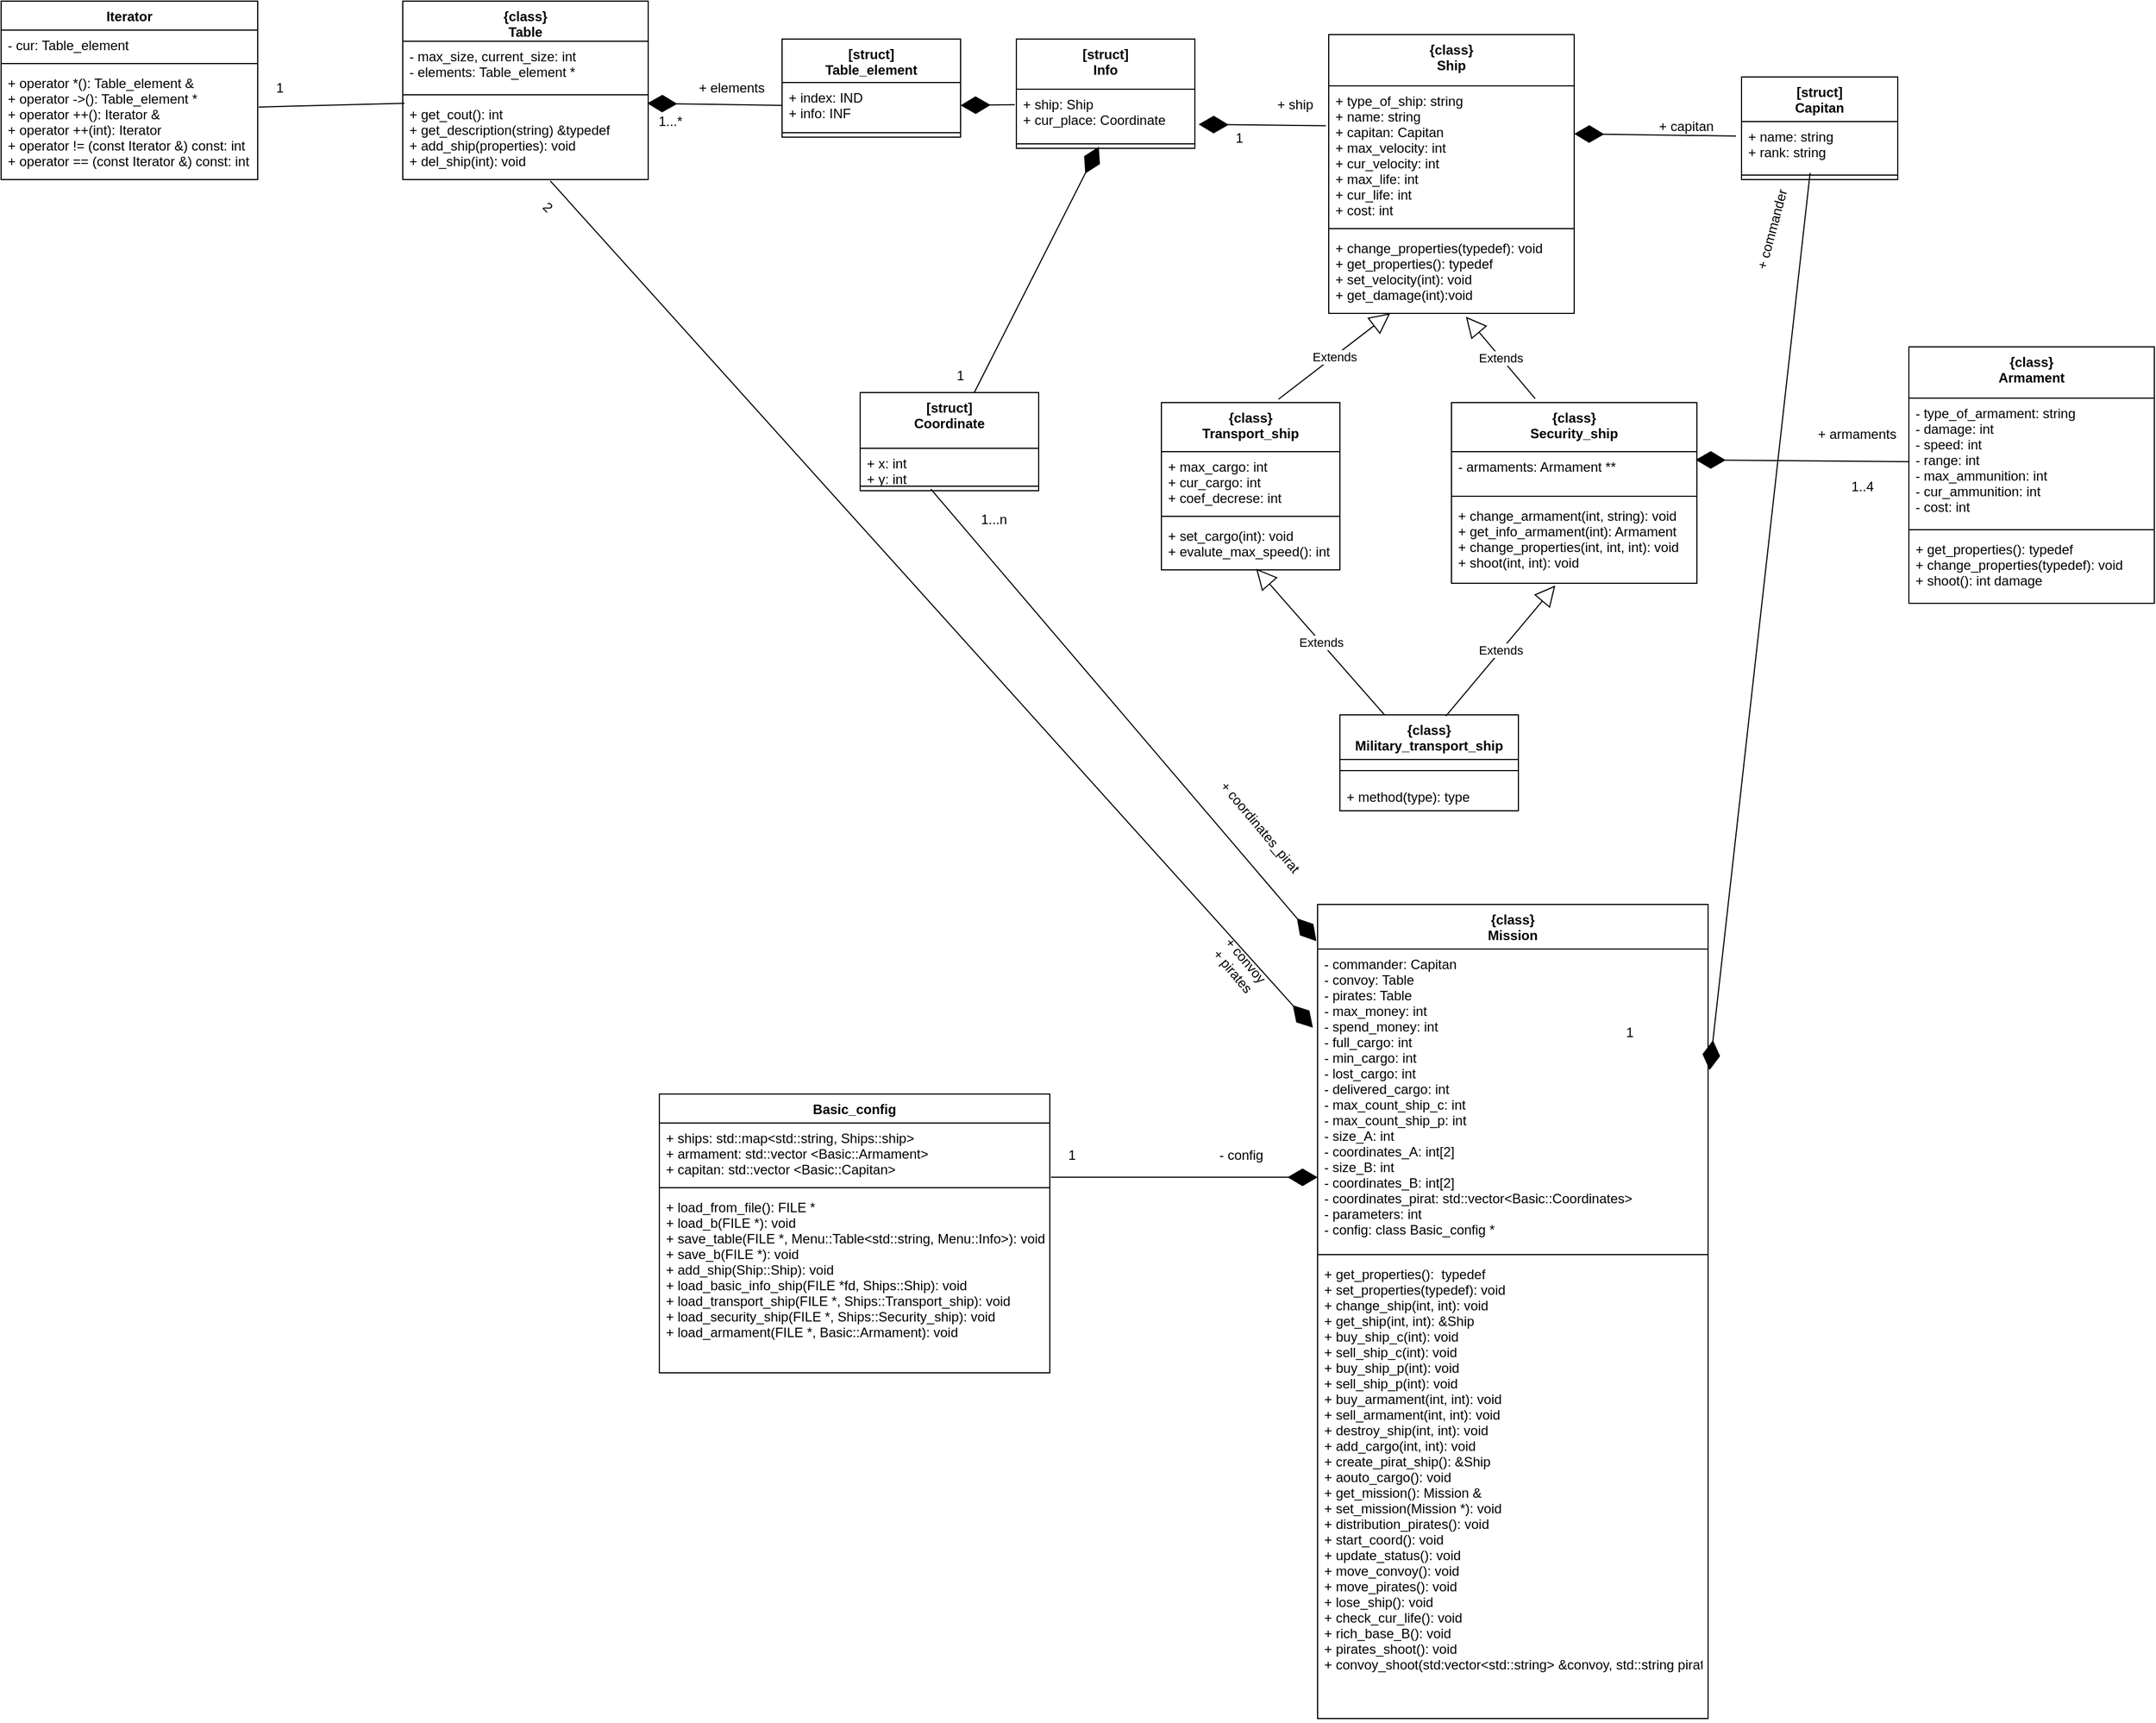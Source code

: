 <mxfile version="15.8.6" type="device"><diagram id="C5RBs43oDa-KdzZeNtuy" name="Page-1"><mxGraphModel dx="2525" dy="1325" grid="1" gridSize="10" guides="1" tooltips="1" connect="1" arrows="1" fold="1" page="1" pageScale="1" pageWidth="2336" pageHeight="1654" math="0" shadow="0"><root><mxCell id="WIyWlLk6GJQsqaUBKTNV-0"/><mxCell id="WIyWlLk6GJQsqaUBKTNV-1" parent="WIyWlLk6GJQsqaUBKTNV-0"/><mxCell id="Vq5RlIFvc6LTilEz_XJI-5" value="{class}&#10;Ship" style="swimlane;fontStyle=1;align=center;verticalAlign=top;childLayout=stackLayout;horizontal=1;startSize=46;horizontalStack=0;resizeParent=1;resizeParentMax=0;resizeLast=0;collapsible=1;marginBottom=0;strokeWidth=1;" parent="WIyWlLk6GJQsqaUBKTNV-1" vertex="1"><mxGeometry x="1230" y="70" width="220" height="250" as="geometry"/></mxCell><mxCell id="Vq5RlIFvc6LTilEz_XJI-6" value="+ type_of_ship: string&#10;+ name: string&#10;+ capitan: Capitan&#10;+ max_velocity: int&#10;+ cur_velocity: int&#10;+ max_life: int&#10;+ cur_life: int&#10;+ cost: int" style="text;strokeColor=none;fillColor=none;align=left;verticalAlign=top;spacingLeft=4;spacingRight=4;overflow=hidden;rotatable=0;points=[[0,0.5],[1,0.5]];portConstraint=eastwest;" parent="Vq5RlIFvc6LTilEz_XJI-5" vertex="1"><mxGeometry y="46" width="220" height="124" as="geometry"/></mxCell><mxCell id="Vq5RlIFvc6LTilEz_XJI-7" value="" style="line;strokeWidth=1;fillColor=none;align=left;verticalAlign=middle;spacingTop=-1;spacingLeft=3;spacingRight=3;rotatable=0;labelPosition=right;points=[];portConstraint=eastwest;" parent="Vq5RlIFvc6LTilEz_XJI-5" vertex="1"><mxGeometry y="170" width="220" height="8" as="geometry"/></mxCell><mxCell id="Vq5RlIFvc6LTilEz_XJI-8" value="+ change_properties(typedef): void&#10;+ get_properties(): typedef&#10;+ set_velocity(int): void&#10;+ get_damage(int):void" style="text;strokeColor=none;fillColor=none;align=left;verticalAlign=top;spacingLeft=4;spacingRight=4;overflow=hidden;rotatable=0;points=[[0,0.5],[1,0.5]];portConstraint=eastwest;" parent="Vq5RlIFvc6LTilEz_XJI-5" vertex="1"><mxGeometry y="178" width="220" height="72" as="geometry"/></mxCell><mxCell id="Vq5RlIFvc6LTilEz_XJI-9" value="[struct]&#10;Capitan" style="swimlane;fontStyle=1;align=center;verticalAlign=top;childLayout=stackLayout;horizontal=1;startSize=40;horizontalStack=0;resizeParent=1;resizeParentMax=0;resizeLast=0;collapsible=1;marginBottom=0;strokeWidth=1;" parent="WIyWlLk6GJQsqaUBKTNV-1" vertex="1"><mxGeometry x="1600" y="108" width="140" height="92" as="geometry"/></mxCell><mxCell id="Vq5RlIFvc6LTilEz_XJI-10" value="+ name: string&#10;+ rank: string" style="text;strokeColor=none;fillColor=none;align=left;verticalAlign=top;spacingLeft=4;spacingRight=4;overflow=hidden;rotatable=0;points=[[0,0.5],[1,0.5]];portConstraint=eastwest;" parent="Vq5RlIFvc6LTilEz_XJI-9" vertex="1"><mxGeometry y="40" width="140" height="44" as="geometry"/></mxCell><mxCell id="Vq5RlIFvc6LTilEz_XJI-11" value="" style="line;strokeWidth=1;fillColor=none;align=left;verticalAlign=middle;spacingTop=-1;spacingLeft=3;spacingRight=3;rotatable=0;labelPosition=right;points=[];portConstraint=eastwest;" parent="Vq5RlIFvc6LTilEz_XJI-9" vertex="1"><mxGeometry y="84" width="140" height="8" as="geometry"/></mxCell><mxCell id="Vq5RlIFvc6LTilEz_XJI-15" value="+ capitan" style="text;strokeColor=none;fillColor=none;align=left;verticalAlign=middle;spacingTop=-1;spacingLeft=4;spacingRight=4;rotatable=0;labelPosition=right;points=[];portConstraint=eastwest;" parent="WIyWlLk6GJQsqaUBKTNV-1" vertex="1"><mxGeometry x="1510" y="145" width="10" height="14" as="geometry"/></mxCell><mxCell id="Vq5RlIFvc6LTilEz_XJI-18" value="{class}&#10;Armament" style="swimlane;fontStyle=1;align=center;verticalAlign=top;childLayout=stackLayout;horizontal=1;startSize=46;horizontalStack=0;resizeParent=1;resizeParentMax=0;resizeLast=0;collapsible=1;marginBottom=0;strokeWidth=1;" parent="WIyWlLk6GJQsqaUBKTNV-1" vertex="1"><mxGeometry x="1750" y="350" width="220" height="230" as="geometry"/></mxCell><mxCell id="Vq5RlIFvc6LTilEz_XJI-19" value="- type_of_armament: string&#10;- damage: int&#10;- speed: int&#10;- range: int&#10;- max_ammunition: int&#10;- cur_ammunition: int&#10;- cost: int&#10;" style="text;strokeColor=none;fillColor=none;align=left;verticalAlign=top;spacingLeft=4;spacingRight=4;overflow=hidden;rotatable=0;points=[[0,0.5],[1,0.5]];portConstraint=eastwest;" parent="Vq5RlIFvc6LTilEz_XJI-18" vertex="1"><mxGeometry y="46" width="220" height="114" as="geometry"/></mxCell><mxCell id="Vq5RlIFvc6LTilEz_XJI-20" value="" style="line;strokeWidth=1;fillColor=none;align=left;verticalAlign=middle;spacingTop=-1;spacingLeft=3;spacingRight=3;rotatable=0;labelPosition=right;points=[];portConstraint=eastwest;" parent="Vq5RlIFvc6LTilEz_XJI-18" vertex="1"><mxGeometry y="160" width="220" height="8" as="geometry"/></mxCell><mxCell id="Vq5RlIFvc6LTilEz_XJI-21" value="+ get_properties(): typedef&#10;+ change_properties(typedef): void&#10;+ shoot(): int damage" style="text;strokeColor=none;fillColor=none;align=left;verticalAlign=top;spacingLeft=4;spacingRight=4;overflow=hidden;rotatable=0;points=[[0,0.5],[1,0.5]];portConstraint=eastwest;fontStyle=0" parent="Vq5RlIFvc6LTilEz_XJI-18" vertex="1"><mxGeometry y="168" width="220" height="62" as="geometry"/></mxCell><mxCell id="Vq5RlIFvc6LTilEz_XJI-23" value="{class}&#10;Transport_ship" style="swimlane;fontStyle=1;align=center;verticalAlign=top;childLayout=stackLayout;horizontal=1;startSize=44;horizontalStack=0;resizeParent=1;resizeParentMax=0;resizeLast=0;collapsible=1;marginBottom=0;strokeWidth=1;" parent="WIyWlLk6GJQsqaUBKTNV-1" vertex="1"><mxGeometry x="1080" y="400" width="160" height="150" as="geometry"/></mxCell><mxCell id="Vq5RlIFvc6LTilEz_XJI-24" value="+ max_cargo: int&#10;+ cur_cargo: int&#10;+ coef_decrese: int" style="text;strokeColor=none;fillColor=none;align=left;verticalAlign=top;spacingLeft=4;spacingRight=4;overflow=hidden;rotatable=0;points=[[0,0.5],[1,0.5]];portConstraint=eastwest;" parent="Vq5RlIFvc6LTilEz_XJI-23" vertex="1"><mxGeometry y="44" width="160" height="54" as="geometry"/></mxCell><mxCell id="Vq5RlIFvc6LTilEz_XJI-25" value="" style="line;strokeWidth=1;fillColor=none;align=left;verticalAlign=middle;spacingTop=-1;spacingLeft=3;spacingRight=3;rotatable=0;labelPosition=right;points=[];portConstraint=eastwest;" parent="Vq5RlIFvc6LTilEz_XJI-23" vertex="1"><mxGeometry y="98" width="160" height="8" as="geometry"/></mxCell><mxCell id="Vq5RlIFvc6LTilEz_XJI-26" value="+ set_cargo(int): void&#10;+ evalute_max_speed(): int" style="text;strokeColor=none;fillColor=none;align=left;verticalAlign=top;spacingLeft=4;spacingRight=4;overflow=hidden;rotatable=0;points=[[0,0.5],[1,0.5]];portConstraint=eastwest;" parent="Vq5RlIFvc6LTilEz_XJI-23" vertex="1"><mxGeometry y="106" width="160" height="44" as="geometry"/></mxCell><mxCell id="Vq5RlIFvc6LTilEz_XJI-28" value="{class}&#10;Security_ship" style="swimlane;fontStyle=1;align=center;verticalAlign=top;childLayout=stackLayout;horizontal=1;startSize=44;horizontalStack=0;resizeParent=1;resizeParentMax=0;resizeLast=0;collapsible=1;marginBottom=0;strokeWidth=1;" parent="WIyWlLk6GJQsqaUBKTNV-1" vertex="1"><mxGeometry x="1340" y="400" width="220" height="162" as="geometry"/></mxCell><mxCell id="Vq5RlIFvc6LTilEz_XJI-29" value="- armaments: Armament **" style="text;strokeColor=none;fillColor=none;align=left;verticalAlign=top;spacingLeft=4;spacingRight=4;overflow=hidden;rotatable=0;points=[[0,0.5],[1,0.5]];portConstraint=eastwest;" parent="Vq5RlIFvc6LTilEz_XJI-28" vertex="1"><mxGeometry y="44" width="220" height="36" as="geometry"/></mxCell><mxCell id="Vq5RlIFvc6LTilEz_XJI-30" value="" style="line;strokeWidth=1;fillColor=none;align=left;verticalAlign=middle;spacingTop=-1;spacingLeft=3;spacingRight=3;rotatable=0;labelPosition=right;points=[];portConstraint=eastwest;" parent="Vq5RlIFvc6LTilEz_XJI-28" vertex="1"><mxGeometry y="80" width="220" height="8" as="geometry"/></mxCell><mxCell id="Vq5RlIFvc6LTilEz_XJI-31" value="+ change_armament(int, string): void&#10;+ get_info_armament(int): Armament&#10;+ change_properties(int, int, int): void&#10;+ shoot(int, int): void" style="text;strokeColor=none;fillColor=none;align=left;verticalAlign=top;spacingLeft=4;spacingRight=4;overflow=hidden;rotatable=0;points=[[0,0.5],[1,0.5]];portConstraint=eastwest;" parent="Vq5RlIFvc6LTilEz_XJI-28" vertex="1"><mxGeometry y="88" width="220" height="74" as="geometry"/></mxCell><mxCell id="Vq5RlIFvc6LTilEz_XJI-34" value="1..4" style="text;strokeColor=none;fillColor=none;align=left;verticalAlign=middle;spacingTop=-1;spacingLeft=4;spacingRight=4;rotatable=0;labelPosition=right;points=[];portConstraint=eastwest;" parent="WIyWlLk6GJQsqaUBKTNV-1" vertex="1"><mxGeometry x="1662.5" y="460" width="30" height="30" as="geometry"/></mxCell><mxCell id="Vq5RlIFvc6LTilEz_XJI-36" value="{class}&#10;Military_transport_ship" style="swimlane;fontStyle=1;align=center;verticalAlign=top;childLayout=stackLayout;horizontal=1;startSize=40;horizontalStack=0;resizeParent=1;resizeParentMax=0;resizeLast=0;collapsible=1;marginBottom=0;strokeWidth=1;" parent="WIyWlLk6GJQsqaUBKTNV-1" vertex="1"><mxGeometry x="1240" y="680" width="160" height="86" as="geometry"><mxRectangle x="1200" y="700" width="160" height="40" as="alternateBounds"/></mxGeometry></mxCell><mxCell id="Vq5RlIFvc6LTilEz_XJI-38" value="" style="line;strokeWidth=1;fillColor=none;align=left;verticalAlign=middle;spacingTop=-1;spacingLeft=3;spacingRight=3;rotatable=0;labelPosition=right;points=[];portConstraint=eastwest;" parent="Vq5RlIFvc6LTilEz_XJI-36" vertex="1"><mxGeometry y="40" width="160" height="20" as="geometry"/></mxCell><mxCell id="Vq5RlIFvc6LTilEz_XJI-39" value="+ method(type): type" style="text;strokeColor=none;fillColor=none;align=left;verticalAlign=top;spacingLeft=4;spacingRight=4;overflow=hidden;rotatable=0;points=[[0,0.5],[1,0.5]];portConstraint=eastwest;" parent="Vq5RlIFvc6LTilEz_XJI-36" vertex="1"><mxGeometry y="60" width="160" height="26" as="geometry"/></mxCell><mxCell id="Vq5RlIFvc6LTilEz_XJI-54" value="{class}&#10;Table" style="swimlane;fontStyle=1;align=center;verticalAlign=top;childLayout=stackLayout;horizontal=1;startSize=36;horizontalStack=0;resizeParent=1;resizeParentMax=0;resizeLast=0;collapsible=1;marginBottom=0;strokeWidth=1;" parent="WIyWlLk6GJQsqaUBKTNV-1" vertex="1"><mxGeometry x="400" y="40" width="220" height="160" as="geometry"/></mxCell><mxCell id="Vq5RlIFvc6LTilEz_XJI-55" value="- max_size, current_size: int&#10;- elements: Table_element *" style="text;strokeColor=none;fillColor=none;align=left;verticalAlign=top;spacingLeft=4;spacingRight=4;overflow=hidden;rotatable=0;points=[[0,0.5],[1,0.5]];portConstraint=eastwest;" parent="Vq5RlIFvc6LTilEz_XJI-54" vertex="1"><mxGeometry y="36" width="220" height="44" as="geometry"/></mxCell><mxCell id="Vq5RlIFvc6LTilEz_XJI-56" value="" style="line;strokeWidth=1;fillColor=none;align=left;verticalAlign=middle;spacingTop=-1;spacingLeft=3;spacingRight=3;rotatable=0;labelPosition=right;points=[];portConstraint=eastwest;" parent="Vq5RlIFvc6LTilEz_XJI-54" vertex="1"><mxGeometry y="80" width="220" height="8" as="geometry"/></mxCell><mxCell id="Vq5RlIFvc6LTilEz_XJI-57" value="+ get_cout(): int&#10;+ get_description(string) &amp;typedef&#10;+ add_ship(properties): void&#10;+ del_ship(int): void" style="text;strokeColor=none;fillColor=none;align=left;verticalAlign=top;spacingLeft=4;spacingRight=4;overflow=hidden;rotatable=0;points=[[0,0.5],[1,0.5]];portConstraint=eastwest;" parent="Vq5RlIFvc6LTilEz_XJI-54" vertex="1"><mxGeometry y="88" width="220" height="72" as="geometry"/></mxCell><mxCell id="Vq5RlIFvc6LTilEz_XJI-65" value="+ elements" style="text;html=1;strokeColor=none;fillColor=none;align=center;verticalAlign=middle;whiteSpace=wrap;rounded=0;" parent="WIyWlLk6GJQsqaUBKTNV-1" vertex="1"><mxGeometry x="660" y="103" width="70" height="30" as="geometry"/></mxCell><mxCell id="Vq5RlIFvc6LTilEz_XJI-66" value="1...*" style="text;html=1;strokeColor=none;fillColor=none;align=center;verticalAlign=middle;whiteSpace=wrap;rounded=0;" parent="WIyWlLk6GJQsqaUBKTNV-1" vertex="1"><mxGeometry x="610" y="133" width="60" height="30" as="geometry"/></mxCell><mxCell id="Vq5RlIFvc6LTilEz_XJI-82" value="+ ship" style="text;html=1;strokeColor=none;fillColor=none;align=center;verticalAlign=middle;whiteSpace=wrap;rounded=0;" parent="WIyWlLk6GJQsqaUBKTNV-1" vertex="1"><mxGeometry x="1170" y="118" width="60" height="30" as="geometry"/></mxCell><mxCell id="Vq5RlIFvc6LTilEz_XJI-100" value="{class}&#10;Mission" style="swimlane;fontStyle=1;align=center;verticalAlign=top;childLayout=stackLayout;horizontal=1;startSize=40;horizontalStack=0;resizeParent=1;resizeParentMax=0;resizeLast=0;collapsible=1;marginBottom=0;strokeWidth=1;" parent="WIyWlLk6GJQsqaUBKTNV-1" vertex="1"><mxGeometry x="1220" y="850" width="350" height="730" as="geometry"><mxRectangle x="1210" y="930" width="80" height="40" as="alternateBounds"/></mxGeometry></mxCell><mxCell id="Vq5RlIFvc6LTilEz_XJI-101" value="- commander: Capitan&#10;- convoy: Table&#10;- pirates: Table&#10;- max_money: int&#10;- spend_money: int&#10;- full_cargo: int&#10;- min_cargo: int&#10;- lost_cargo: int&#10;- delivered_cargo: int&#10;- max_count_ship_c: int&#10;- max_count_ship_p: int&#10;- size_A: int&#10;- coordinates_A: int[2]&#10;- size_B: int&#10;- coordinates_B: int[2]&#10;- coordinates_pirat: std::vector&lt;Basic::Coordinates&gt;&#10;- parameters: int&#10;- config: class Basic_config * " style="text;strokeColor=none;fillColor=none;align=left;verticalAlign=top;spacingLeft=4;spacingRight=4;overflow=hidden;rotatable=0;points=[[0,0.5],[1,0.5]];portConstraint=eastwest;" parent="Vq5RlIFvc6LTilEz_XJI-100" vertex="1"><mxGeometry y="40" width="350" height="270" as="geometry"/></mxCell><mxCell id="Vq5RlIFvc6LTilEz_XJI-102" value="" style="line;strokeWidth=1;fillColor=none;align=left;verticalAlign=middle;spacingTop=-1;spacingLeft=3;spacingRight=3;rotatable=0;labelPosition=right;points=[];portConstraint=eastwest;" parent="Vq5RlIFvc6LTilEz_XJI-100" vertex="1"><mxGeometry y="310" width="350" height="8" as="geometry"/></mxCell><mxCell id="Vq5RlIFvc6LTilEz_XJI-103" value="+ get_properties():  typedef&#10;+ set_properties(typedef): void&#10;+ change_ship(int, int): void&#10;+ get_ship(int, int): &amp;Ship&#10;+ buy_ship_c(int): void&#10;+ sell_ship_c(int): void&#10;+ buy_ship_p(int): void&#10;+ sell_ship_p(int): void&#10;+ buy_armament(int, int): void&#10;+ sell_armament(int, int): void&#10;+ destroy_ship(int, int): void&#10;+ add_cargo(int, int): void&#10;+ create_pirat_ship(): &amp;Ship&#10;+ aouto_cargo(): void&#10;+ get_mission(): Mission &amp;&#10;+ set_mission(Mission *): void&#10;+ distribution_pirates(): void&#10;+ start_coord(): void&#10;+ update_status(): void&#10;+ move_convoy(): void&#10;+ move_pirates(): void&#10;+ lose_ship(): void&#10;+ check_cur_life(): void&#10;+ rich_base_B(): void&#10;+ pirates_shoot(): void&#10;+ convoy_shoot(std:vector&lt;std::string&gt; &amp;convoy, std::string pirate): void" style="text;strokeColor=none;fillColor=none;align=left;verticalAlign=top;spacingLeft=4;spacingRight=4;overflow=hidden;rotatable=0;points=[[0,0.5],[1,0.5]];portConstraint=eastwest;" parent="Vq5RlIFvc6LTilEz_XJI-100" vertex="1"><mxGeometry y="318" width="350" height="412" as="geometry"/></mxCell><mxCell id="Vq5RlIFvc6LTilEz_XJI-105" value="+ commander" style="text;html=1;strokeColor=none;fillColor=none;align=center;verticalAlign=middle;whiteSpace=wrap;rounded=0;rotation=-75;" parent="WIyWlLk6GJQsqaUBKTNV-1" vertex="1"><mxGeometry x="1582.5" y="230" width="90" height="30" as="geometry"/></mxCell><mxCell id="Vq5RlIFvc6LTilEz_XJI-108" value="+ convoy&lt;br&gt;+ pirates" style="text;html=1;strokeColor=none;fillColor=none;align=center;verticalAlign=middle;whiteSpace=wrap;rounded=0;rotation=50;" parent="WIyWlLk6GJQsqaUBKTNV-1" vertex="1"><mxGeometry x="1120" y="890" width="60" height="30" as="geometry"/></mxCell><mxCell id="Vq5RlIFvc6LTilEz_XJI-110" value="[struct]&#10;Coordinate" style="swimlane;fontStyle=1;align=center;verticalAlign=top;childLayout=stackLayout;horizontal=1;startSize=50;horizontalStack=0;resizeParent=1;resizeParentMax=0;resizeLast=0;collapsible=1;marginBottom=0;strokeWidth=1;" parent="WIyWlLk6GJQsqaUBKTNV-1" vertex="1"><mxGeometry x="810" y="391" width="160" height="88" as="geometry"/></mxCell><mxCell id="Vq5RlIFvc6LTilEz_XJI-111" value="+ x: int&#10;+ y: int" style="text;strokeColor=none;fillColor=none;align=left;verticalAlign=top;spacingLeft=4;spacingRight=4;overflow=hidden;rotatable=0;points=[[0,0.5],[1,0.5]];portConstraint=eastwest;" parent="Vq5RlIFvc6LTilEz_XJI-110" vertex="1"><mxGeometry y="50" width="160" height="30" as="geometry"/></mxCell><mxCell id="Vq5RlIFvc6LTilEz_XJI-112" value="" style="line;strokeWidth=1;fillColor=none;align=left;verticalAlign=middle;spacingTop=-1;spacingLeft=3;spacingRight=3;rotatable=0;labelPosition=right;points=[];portConstraint=eastwest;" parent="Vq5RlIFvc6LTilEz_XJI-110" vertex="1"><mxGeometry y="80" width="160" height="8" as="geometry"/></mxCell><mxCell id="Vq5RlIFvc6LTilEz_XJI-115" value="+ coordinates_pirat" style="text;html=1;strokeColor=none;fillColor=none;align=center;verticalAlign=middle;whiteSpace=wrap;rounded=0;rotation=50;" parent="WIyWlLk6GJQsqaUBKTNV-1" vertex="1"><mxGeometry x="1091" y="766" width="155" height="30" as="geometry"/></mxCell><mxCell id="Vq5RlIFvc6LTilEz_XJI-116" value="1...n" style="text;html=1;strokeColor=none;fillColor=none;align=center;verticalAlign=middle;whiteSpace=wrap;rounded=0;" parent="WIyWlLk6GJQsqaUBKTNV-1" vertex="1"><mxGeometry x="900" y="490" width="60" height="30" as="geometry"/></mxCell><mxCell id="SPuXUoJ71GLPQqsPobJH-0" value="Extends" style="endArrow=block;endSize=16;endFill=0;html=1;rounded=0;entryX=0.25;entryY=1;entryDx=0;entryDy=0;entryPerimeter=0;exitX=0.656;exitY=-0.02;exitDx=0;exitDy=0;exitPerimeter=0;" parent="WIyWlLk6GJQsqaUBKTNV-1" source="Vq5RlIFvc6LTilEz_XJI-23" target="Vq5RlIFvc6LTilEz_XJI-8" edge="1"><mxGeometry width="160" relative="1" as="geometry"><mxPoint x="1270" y="450" as="sourcePoint"/><mxPoint x="1540" y="350" as="targetPoint"/></mxGeometry></mxCell><mxCell id="SPuXUoJ71GLPQqsPobJH-1" value="Extends" style="endArrow=block;endSize=16;endFill=0;html=1;rounded=0;exitX=0.341;exitY=-0.022;exitDx=0;exitDy=0;exitPerimeter=0;entryX=0.559;entryY=1.042;entryDx=0;entryDy=0;entryPerimeter=0;" parent="WIyWlLk6GJQsqaUBKTNV-1" source="Vq5RlIFvc6LTilEz_XJI-28" target="Vq5RlIFvc6LTilEz_XJI-8" edge="1"><mxGeometry width="160" relative="1" as="geometry"><mxPoint x="1310" y="310" as="sourcePoint"/><mxPoint x="1470" y="310" as="targetPoint"/></mxGeometry></mxCell><mxCell id="SPuXUoJ71GLPQqsPobJH-2" value="Extends" style="endArrow=block;endSize=16;endFill=0;html=1;rounded=0;exitX=0.594;exitY=0.012;exitDx=0;exitDy=0;exitPerimeter=0;entryX=0.423;entryY=1.027;entryDx=0;entryDy=0;entryPerimeter=0;" parent="WIyWlLk6GJQsqaUBKTNV-1" source="Vq5RlIFvc6LTilEz_XJI-36" target="Vq5RlIFvc6LTilEz_XJI-31" edge="1"><mxGeometry width="160" relative="1" as="geometry"><mxPoint x="1310" y="510" as="sourcePoint"/><mxPoint x="1470" y="510" as="targetPoint"/></mxGeometry></mxCell><mxCell id="SPuXUoJ71GLPQqsPobJH-3" value="Extends" style="endArrow=block;endSize=16;endFill=0;html=1;rounded=0;exitX=0.25;exitY=0;exitDx=0;exitDy=0;entryX=0.531;entryY=0.977;entryDx=0;entryDy=0;entryPerimeter=0;" parent="WIyWlLk6GJQsqaUBKTNV-1" source="Vq5RlIFvc6LTilEz_XJI-36" target="Vq5RlIFvc6LTilEz_XJI-26" edge="1"><mxGeometry width="160" relative="1" as="geometry"><mxPoint x="1310" y="510" as="sourcePoint"/><mxPoint x="1160" y="550" as="targetPoint"/></mxGeometry></mxCell><mxCell id="SPuXUoJ71GLPQqsPobJH-4" value="" style="endArrow=diamondThin;endFill=1;endSize=24;html=1;rounded=0;exitX=0;exitY=0.5;exitDx=0;exitDy=0;entryX=0.995;entryY=0.204;entryDx=0;entryDy=0;entryPerimeter=0;" parent="WIyWlLk6GJQsqaUBKTNV-1" source="Vq5RlIFvc6LTilEz_XJI-19" target="Vq5RlIFvc6LTilEz_XJI-29" edge="1"><mxGeometry width="160" relative="1" as="geometry"><mxPoint x="1310" y="510" as="sourcePoint"/><mxPoint x="1530" y="464" as="targetPoint"/></mxGeometry></mxCell><mxCell id="Vq5RlIFvc6LTilEz_XJI-33" value="+ armaments" style="text;strokeColor=none;fillColor=none;align=left;verticalAlign=middle;spacingTop=-1;spacingLeft=4;spacingRight=4;rotatable=0;labelPosition=right;points=[];portConstraint=eastwest;" parent="WIyWlLk6GJQsqaUBKTNV-1" vertex="1"><mxGeometry x="1642.5" y="421" width="20" height="14" as="geometry"/></mxCell><mxCell id="SPuXUoJ71GLPQqsPobJH-6" value="" style="endArrow=diamondThin;endFill=1;endSize=24;html=1;rounded=0;entryX=1;entryY=0.347;entryDx=0;entryDy=0;entryPerimeter=0;exitX=-0.036;exitY=0.295;exitDx=0;exitDy=0;exitPerimeter=0;" parent="WIyWlLk6GJQsqaUBKTNV-1" source="Vq5RlIFvc6LTilEz_XJI-10" target="Vq5RlIFvc6LTilEz_XJI-6" edge="1"><mxGeometry width="160" relative="1" as="geometry"><mxPoint x="1310" y="410" as="sourcePoint"/><mxPoint x="1470" y="410" as="targetPoint"/></mxGeometry></mxCell><mxCell id="SPuXUoJ71GLPQqsPobJH-7" value="[struct]&#10;Info" style="swimlane;fontStyle=1;align=center;verticalAlign=top;childLayout=stackLayout;horizontal=1;startSize=45;horizontalStack=0;resizeParent=1;resizeParentMax=0;resizeLast=0;collapsible=1;marginBottom=0;" parent="WIyWlLk6GJQsqaUBKTNV-1" vertex="1"><mxGeometry x="950" y="74" width="160" height="98" as="geometry"/></mxCell><mxCell id="SPuXUoJ71GLPQqsPobJH-8" value="+ ship: Ship&#10;+ cur_place: Coordinate" style="text;strokeColor=none;fillColor=none;align=left;verticalAlign=top;spacingLeft=4;spacingRight=4;overflow=hidden;rotatable=0;points=[[0,0.5],[1,0.5]];portConstraint=eastwest;" parent="SPuXUoJ71GLPQqsPobJH-7" vertex="1"><mxGeometry y="45" width="160" height="45" as="geometry"/></mxCell><mxCell id="SPuXUoJ71GLPQqsPobJH-9" value="" style="line;strokeWidth=1;fillColor=none;align=left;verticalAlign=middle;spacingTop=-1;spacingLeft=3;spacingRight=3;rotatable=0;labelPosition=right;points=[];portConstraint=eastwest;" parent="SPuXUoJ71GLPQqsPobJH-7" vertex="1"><mxGeometry y="90" width="160" height="8" as="geometry"/></mxCell><mxCell id="SPuXUoJ71GLPQqsPobJH-11" value="[struct]&#10;Table_element" style="swimlane;fontStyle=1;align=center;verticalAlign=top;childLayout=stackLayout;horizontal=1;startSize=39;horizontalStack=0;resizeParent=1;resizeParentMax=0;resizeLast=0;collapsible=1;marginBottom=0;" parent="WIyWlLk6GJQsqaUBKTNV-1" vertex="1"><mxGeometry x="740" y="74" width="160" height="88" as="geometry"/></mxCell><mxCell id="SPuXUoJ71GLPQqsPobJH-12" value="+ index: IND&#10;+ info: INF" style="text;strokeColor=none;fillColor=none;align=left;verticalAlign=top;spacingLeft=4;spacingRight=4;overflow=hidden;rotatable=0;points=[[0,0.5],[1,0.5]];portConstraint=eastwest;" parent="SPuXUoJ71GLPQqsPobJH-11" vertex="1"><mxGeometry y="39" width="160" height="41" as="geometry"/></mxCell><mxCell id="SPuXUoJ71GLPQqsPobJH-13" value="" style="line;strokeWidth=1;fillColor=none;align=left;verticalAlign=middle;spacingTop=-1;spacingLeft=3;spacingRight=3;rotatable=0;labelPosition=right;points=[];portConstraint=eastwest;" parent="SPuXUoJ71GLPQqsPobJH-11" vertex="1"><mxGeometry y="80" width="160" height="8" as="geometry"/></mxCell><mxCell id="SPuXUoJ71GLPQqsPobJH-16" value="" style="endArrow=diamondThin;endFill=1;endSize=24;html=1;rounded=0;entryX=1;entryY=0.5;entryDx=0;entryDy=0;exitX=-0.009;exitY=0.308;exitDx=0;exitDy=0;exitPerimeter=0;" parent="WIyWlLk6GJQsqaUBKTNV-1" source="SPuXUoJ71GLPQqsPobJH-8" target="SPuXUoJ71GLPQqsPobJH-12" edge="1"><mxGeometry width="160" relative="1" as="geometry"><mxPoint x="610" y="357" as="sourcePoint"/><mxPoint x="750" y="250" as="targetPoint"/></mxGeometry></mxCell><mxCell id="SPuXUoJ71GLPQqsPobJH-17" value="1" style="text;html=1;strokeColor=none;fillColor=none;align=center;verticalAlign=middle;whiteSpace=wrap;rounded=0;" parent="WIyWlLk6GJQsqaUBKTNV-1" vertex="1"><mxGeometry x="1120" y="148" width="60" height="30" as="geometry"/></mxCell><mxCell id="SPuXUoJ71GLPQqsPobJH-18" value="Iterator" style="swimlane;fontStyle=1;align=center;verticalAlign=top;childLayout=stackLayout;horizontal=1;startSize=26;horizontalStack=0;resizeParent=1;resizeParentMax=0;resizeLast=0;collapsible=1;marginBottom=0;" parent="WIyWlLk6GJQsqaUBKTNV-1" vertex="1"><mxGeometry x="40" y="40" width="230" height="160" as="geometry"/></mxCell><mxCell id="SPuXUoJ71GLPQqsPobJH-19" value="- cur: Table_element" style="text;strokeColor=none;fillColor=none;align=left;verticalAlign=top;spacingLeft=4;spacingRight=4;overflow=hidden;rotatable=0;points=[[0,0.5],[1,0.5]];portConstraint=eastwest;" parent="SPuXUoJ71GLPQqsPobJH-18" vertex="1"><mxGeometry y="26" width="230" height="26" as="geometry"/></mxCell><mxCell id="SPuXUoJ71GLPQqsPobJH-20" value="" style="line;strokeWidth=1;fillColor=none;align=left;verticalAlign=middle;spacingTop=-1;spacingLeft=3;spacingRight=3;rotatable=0;labelPosition=right;points=[];portConstraint=eastwest;" parent="SPuXUoJ71GLPQqsPobJH-18" vertex="1"><mxGeometry y="52" width="230" height="8" as="geometry"/></mxCell><mxCell id="SPuXUoJ71GLPQqsPobJH-21" value="+ operator *(): Table_element &amp;&#10;+ operator -&gt;(): Table_element *&#10;+ operator ++(): Iterator &amp;&#10;+ operator ++(int): Iterator&#10;+ operator != (const Iterator &amp;) const: int&#10;+ operator == (const Iterator &amp;) const: int" style="text;strokeColor=none;fillColor=none;align=left;verticalAlign=top;spacingLeft=4;spacingRight=4;overflow=hidden;rotatable=0;points=[[0,0.5],[1,0.5]];portConstraint=eastwest;" parent="SPuXUoJ71GLPQqsPobJH-18" vertex="1"><mxGeometry y="60" width="230" height="100" as="geometry"/></mxCell><mxCell id="SPuXUoJ71GLPQqsPobJH-24" value="1" style="text;html=1;strokeColor=none;fillColor=none;align=center;verticalAlign=middle;whiteSpace=wrap;rounded=0;" parent="WIyWlLk6GJQsqaUBKTNV-1" vertex="1"><mxGeometry x="260" y="103" width="60" height="30" as="geometry"/></mxCell><mxCell id="SPuXUoJ71GLPQqsPobJH-33" value="" style="endArrow=none;html=1;rounded=0;entryX=0.007;entryY=0.051;entryDx=0;entryDy=0;entryPerimeter=0;exitX=1.004;exitY=0.35;exitDx=0;exitDy=0;exitPerimeter=0;" parent="WIyWlLk6GJQsqaUBKTNV-1" source="SPuXUoJ71GLPQqsPobJH-21" target="Vq5RlIFvc6LTilEz_XJI-57" edge="1"><mxGeometry width="50" height="50" relative="1" as="geometry"><mxPoint x="550" y="172" as="sourcePoint"/><mxPoint x="530" y="100" as="targetPoint"/></mxGeometry></mxCell><mxCell id="SPuXUoJ71GLPQqsPobJH-34" value="" style="endArrow=diamondThin;endFill=1;endSize=24;html=1;rounded=0;entryX=0.462;entryY=1.145;entryDx=0;entryDy=0;entryPerimeter=0;" parent="WIyWlLk6GJQsqaUBKTNV-1" source="Vq5RlIFvc6LTilEz_XJI-110" target="SPuXUoJ71GLPQqsPobJH-8" edge="1"><mxGeometry width="160" relative="1" as="geometry"><mxPoint x="1190" y="680" as="sourcePoint"/><mxPoint x="1350" y="680" as="targetPoint"/></mxGeometry></mxCell><mxCell id="SPuXUoJ71GLPQqsPobJH-36" value="" style="endArrow=diamondThin;endFill=1;endSize=24;html=1;rounded=0;exitX=0;exitY=0.5;exitDx=0;exitDy=0;entryX=0.996;entryY=0.051;entryDx=0;entryDy=0;entryPerimeter=0;" parent="WIyWlLk6GJQsqaUBKTNV-1" source="SPuXUoJ71GLPQqsPobJH-12" target="Vq5RlIFvc6LTilEz_XJI-57" edge="1"><mxGeometry width="160" relative="1" as="geometry"><mxPoint x="940" y="330" as="sourcePoint"/><mxPoint x="1100" y="330" as="targetPoint"/></mxGeometry></mxCell><mxCell id="SPuXUoJ71GLPQqsPobJH-37" value="" style="endArrow=diamondThin;endFill=1;endSize=24;html=1;rounded=0;entryX=1.021;entryY=0.701;entryDx=0;entryDy=0;entryPerimeter=0;exitX=-0.012;exitY=0.288;exitDx=0;exitDy=0;exitPerimeter=0;" parent="WIyWlLk6GJQsqaUBKTNV-1" source="Vq5RlIFvc6LTilEz_XJI-6" target="SPuXUoJ71GLPQqsPobJH-8" edge="1"><mxGeometry width="160" relative="1" as="geometry"><mxPoint x="970" y="200" as="sourcePoint"/><mxPoint x="1130" y="200" as="targetPoint"/></mxGeometry></mxCell><mxCell id="SPuXUoJ71GLPQqsPobJH-38" value="1" style="text;html=1;strokeColor=none;fillColor=none;align=center;verticalAlign=middle;whiteSpace=wrap;rounded=0;" parent="WIyWlLk6GJQsqaUBKTNV-1" vertex="1"><mxGeometry x="870" y="361" width="60" height="30" as="geometry"/></mxCell><mxCell id="SPuXUoJ71GLPQqsPobJH-39" value="" style="endArrow=diamondThin;endFill=1;endSize=24;html=1;rounded=0;entryX=1.004;entryY=0.402;entryDx=0;entryDy=0;entryPerimeter=0;exitX=0.439;exitY=0.257;exitDx=0;exitDy=0;exitPerimeter=0;" parent="WIyWlLk6GJQsqaUBKTNV-1" source="Vq5RlIFvc6LTilEz_XJI-11" target="Vq5RlIFvc6LTilEz_XJI-101" edge="1"><mxGeometry width="160" relative="1" as="geometry"><mxPoint x="1650" y="200" as="sourcePoint"/><mxPoint x="1550" y="670" as="targetPoint"/></mxGeometry></mxCell><mxCell id="SPuXUoJ71GLPQqsPobJH-40" value="1" style="text;html=1;strokeColor=none;fillColor=none;align=center;verticalAlign=middle;whiteSpace=wrap;rounded=0;" parent="WIyWlLk6GJQsqaUBKTNV-1" vertex="1"><mxGeometry x="1470" y="950" width="60" height="30" as="geometry"/></mxCell><mxCell id="SPuXUoJ71GLPQqsPobJH-42" value="" style="endArrow=diamondThin;endFill=1;endSize=24;html=1;rounded=0;entryX=-0.012;entryY=0.261;entryDx=0;entryDy=0;entryPerimeter=0;exitX=0.601;exitY=1.016;exitDx=0;exitDy=0;exitPerimeter=0;" parent="WIyWlLk6GJQsqaUBKTNV-1" source="Vq5RlIFvc6LTilEz_XJI-57" target="Vq5RlIFvc6LTilEz_XJI-101" edge="1"><mxGeometry width="160" relative="1" as="geometry"><mxPoint x="590" y="370" as="sourcePoint"/><mxPoint x="1240" y="670" as="targetPoint"/></mxGeometry></mxCell><mxCell id="SPuXUoJ71GLPQqsPobJH-43" value="2" style="text;html=1;strokeColor=none;fillColor=none;align=center;verticalAlign=middle;whiteSpace=wrap;rounded=0;rotation=45;" parent="WIyWlLk6GJQsqaUBKTNV-1" vertex="1"><mxGeometry x="500" y="210" width="60" height="30" as="geometry"/></mxCell><mxCell id="SPuXUoJ71GLPQqsPobJH-44" value="" style="endArrow=diamondThin;endFill=1;endSize=24;html=1;rounded=0;exitX=0.396;exitY=0.824;exitDx=0;exitDy=0;entryX=-0.003;entryY=0.045;entryDx=0;entryDy=0;entryPerimeter=0;exitPerimeter=0;" parent="WIyWlLk6GJQsqaUBKTNV-1" source="Vq5RlIFvc6LTilEz_XJI-112" target="Vq5RlIFvc6LTilEz_XJI-100" edge="1"><mxGeometry width="160" relative="1" as="geometry"><mxPoint x="1080" y="1260" as="sourcePoint"/><mxPoint x="1240" y="1260" as="targetPoint"/></mxGeometry></mxCell><mxCell id="5DiGOyamhBGjZzmy6Cxq-0" value="Basic_config" style="swimlane;fontStyle=1;align=center;verticalAlign=top;childLayout=stackLayout;horizontal=1;startSize=26;horizontalStack=0;resizeParent=1;resizeParentMax=0;resizeLast=0;collapsible=1;marginBottom=0;" parent="WIyWlLk6GJQsqaUBKTNV-1" vertex="1"><mxGeometry x="630" y="1020" width="350" height="250" as="geometry"/></mxCell><mxCell id="5DiGOyamhBGjZzmy6Cxq-1" value="+ ships: std::map&lt;std::string, Ships::ship&gt;&#10;+ armament: std::vector &lt;Basic::Armament&gt;&#10;+ capitan: std::vector &lt;Basic::Capitan&gt;" style="text;strokeColor=none;fillColor=none;align=left;verticalAlign=top;spacingLeft=4;spacingRight=4;overflow=hidden;rotatable=0;points=[[0,0.5],[1,0.5]];portConstraint=eastwest;" parent="5DiGOyamhBGjZzmy6Cxq-0" vertex="1"><mxGeometry y="26" width="350" height="54" as="geometry"/></mxCell><mxCell id="5DiGOyamhBGjZzmy6Cxq-2" value="" style="line;strokeWidth=1;fillColor=none;align=left;verticalAlign=middle;spacingTop=-1;spacingLeft=3;spacingRight=3;rotatable=0;labelPosition=right;points=[];portConstraint=eastwest;" parent="5DiGOyamhBGjZzmy6Cxq-0" vertex="1"><mxGeometry y="80" width="350" height="8" as="geometry"/></mxCell><mxCell id="5DiGOyamhBGjZzmy6Cxq-3" value="+ load_from_file(): FILE *&#10;+ load_b(FILE *): void&#10;+ save_table(FILE *, Menu::Table&lt;std::string, Menu::Info&gt;): void&#10;+ save_b(FILE *): void&#10;+ add_ship(Ship::Ship): void&#10;+ load_basic_info_ship(FILE *fd, Ships::Ship): void&#10;+ load_transport_ship(FILE *, Ships::Transport_ship): void&#10;+ load_security_ship(FILE *, Ships::Security_ship): void&#10;+ load_armament(FILE *, Basic::Armament): void" style="text;strokeColor=none;fillColor=none;align=left;verticalAlign=top;spacingLeft=4;spacingRight=4;overflow=hidden;rotatable=0;points=[[0,0.5],[1,0.5]];portConstraint=eastwest;" parent="5DiGOyamhBGjZzmy6Cxq-0" vertex="1"><mxGeometry y="88" width="350" height="162" as="geometry"/></mxCell><mxCell id="5DiGOyamhBGjZzmy6Cxq-4" value="" style="endArrow=diamondThin;endFill=1;endSize=24;html=1;rounded=0;exitX=1.003;exitY=0.901;exitDx=0;exitDy=0;exitPerimeter=0;entryX=0;entryY=0.758;entryDx=0;entryDy=0;entryPerimeter=0;" parent="WIyWlLk6GJQsqaUBKTNV-1" source="5DiGOyamhBGjZzmy6Cxq-1" target="Vq5RlIFvc6LTilEz_XJI-101" edge="1"><mxGeometry width="160" relative="1" as="geometry"><mxPoint x="1210" y="1050" as="sourcePoint"/><mxPoint x="1370" y="1050" as="targetPoint"/></mxGeometry></mxCell><mxCell id="5DiGOyamhBGjZzmy6Cxq-5" value="&amp;nbsp;- config" style="text;html=1;strokeColor=none;fillColor=none;align=center;verticalAlign=middle;whiteSpace=wrap;rounded=0;" parent="WIyWlLk6GJQsqaUBKTNV-1" vertex="1"><mxGeometry x="1120" y="1060" width="60" height="30" as="geometry"/></mxCell><mxCell id="5DiGOyamhBGjZzmy6Cxq-6" value="1" style="text;html=1;strokeColor=none;fillColor=none;align=center;verticalAlign=middle;whiteSpace=wrap;rounded=0;" parent="WIyWlLk6GJQsqaUBKTNV-1" vertex="1"><mxGeometry x="970" y="1060" width="60" height="30" as="geometry"/></mxCell></root></mxGraphModel></diagram></mxfile>